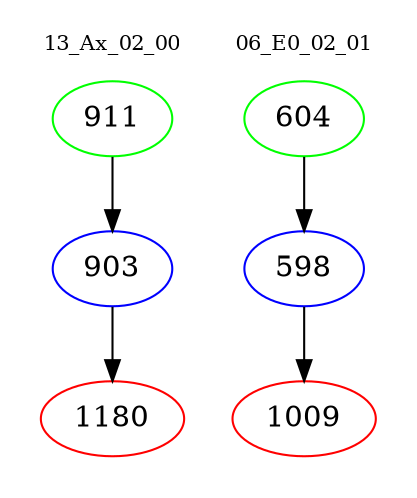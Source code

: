 digraph{
subgraph cluster_0 {
color = white
label = "13_Ax_02_00";
fontsize=10;
T0_911 [label="911", color="green"]
T0_911 -> T0_903 [color="black"]
T0_903 [label="903", color="blue"]
T0_903 -> T0_1180 [color="black"]
T0_1180 [label="1180", color="red"]
}
subgraph cluster_1 {
color = white
label = "06_E0_02_01";
fontsize=10;
T1_604 [label="604", color="green"]
T1_604 -> T1_598 [color="black"]
T1_598 [label="598", color="blue"]
T1_598 -> T1_1009 [color="black"]
T1_1009 [label="1009", color="red"]
}
}

